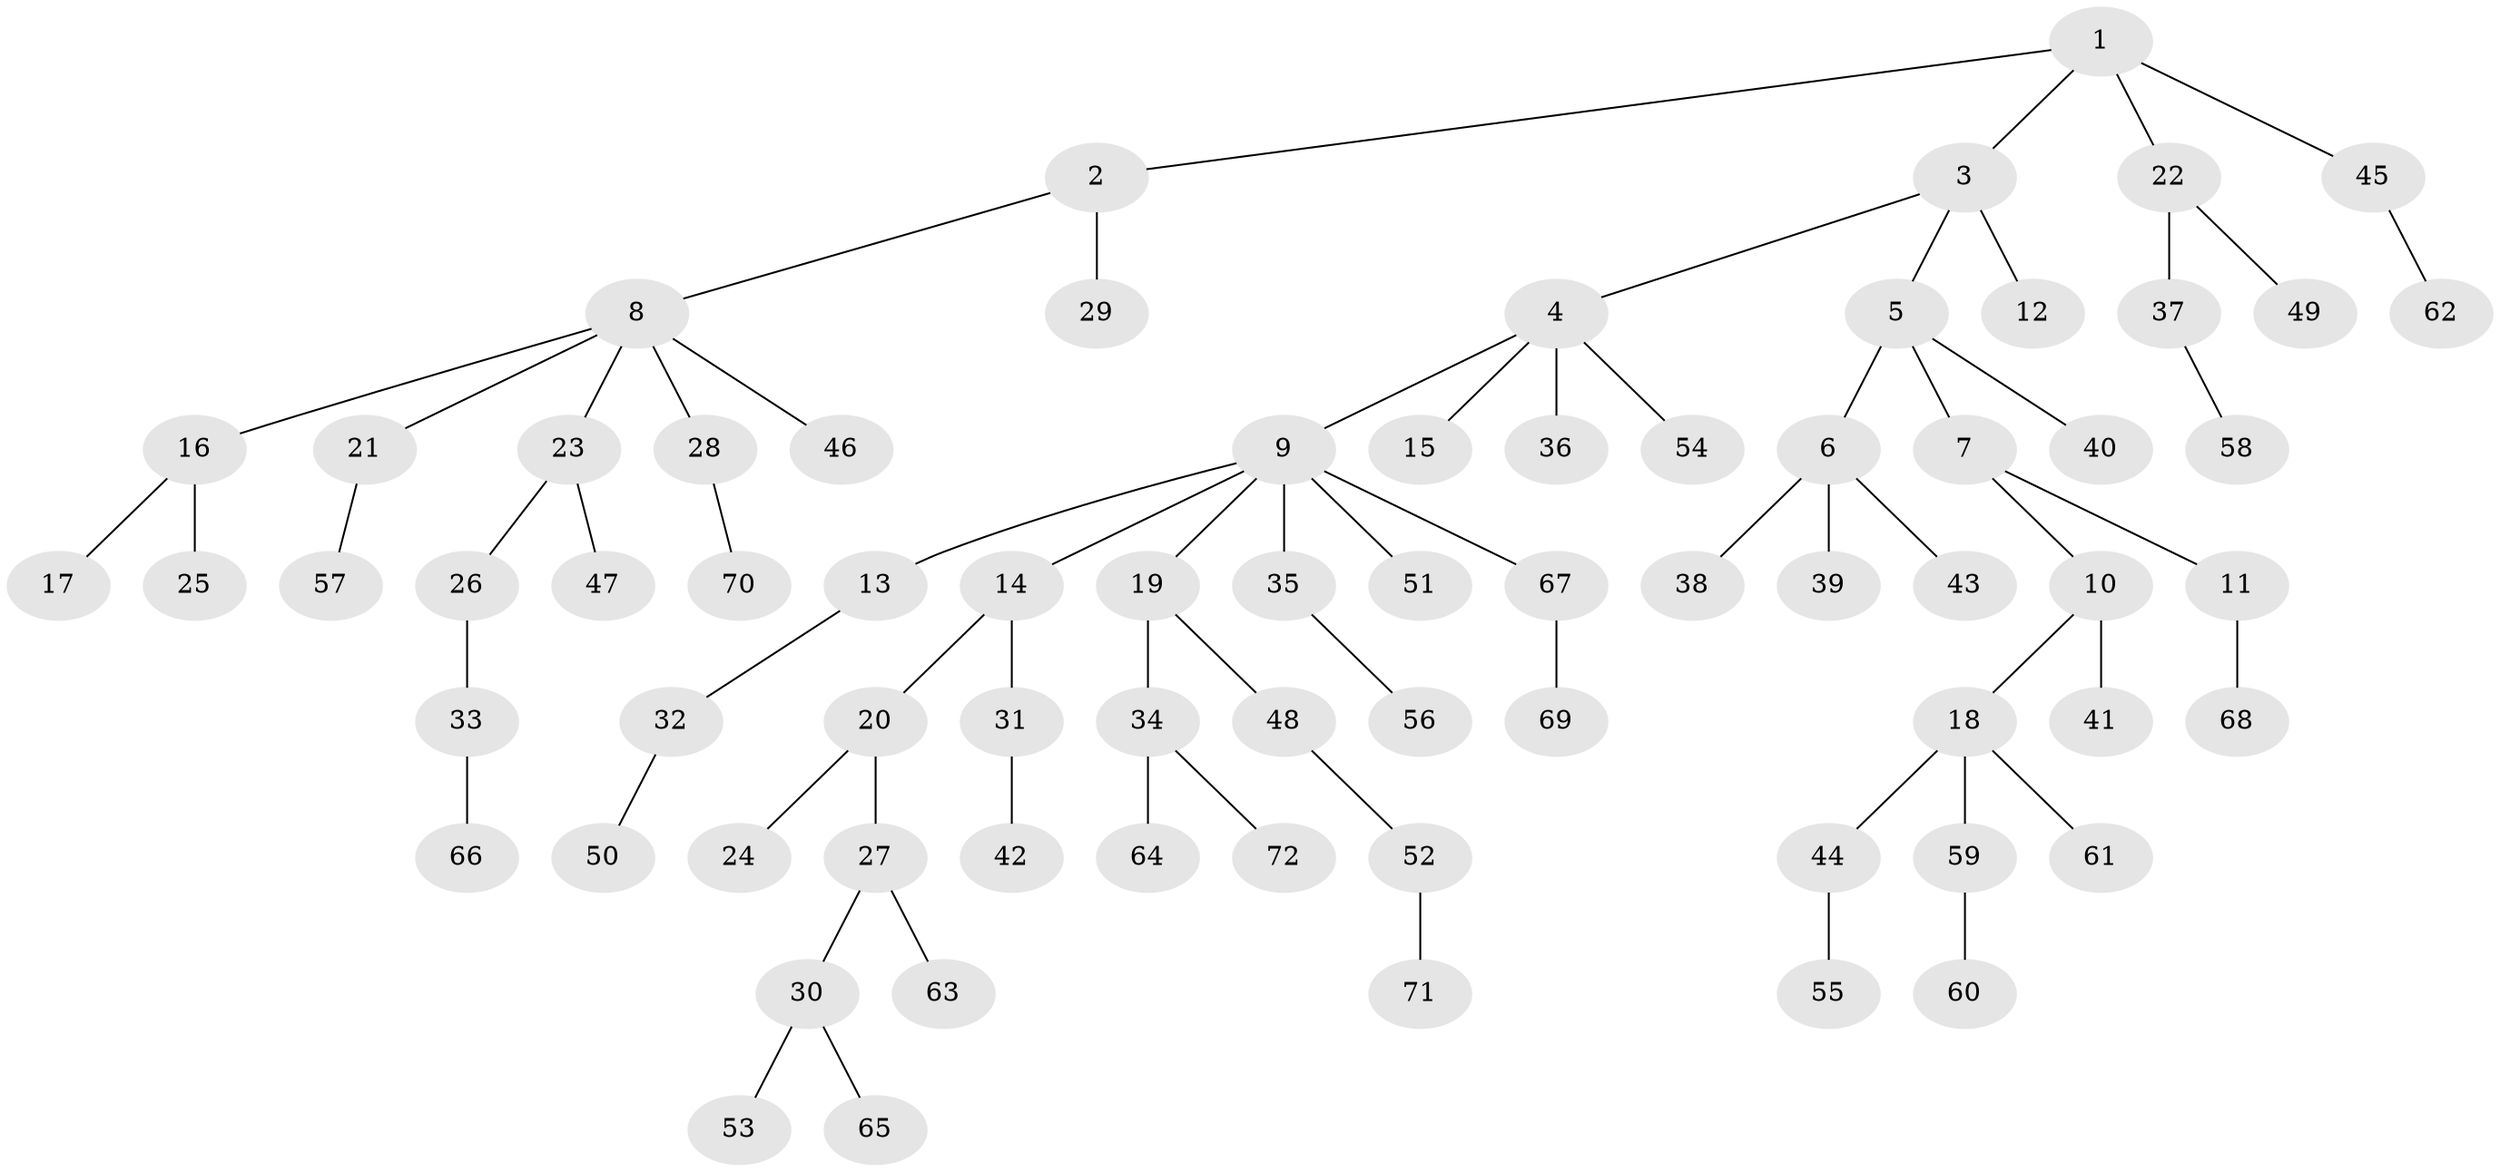 // coarse degree distribution, {6: 0.02127659574468085, 7: 0.0425531914893617, 4: 0.06382978723404255, 3: 0.1276595744680851, 2: 0.14893617021276595, 1: 0.5957446808510638}
// Generated by graph-tools (version 1.1) at 2025/52/02/27/25 19:52:12]
// undirected, 72 vertices, 71 edges
graph export_dot {
graph [start="1"]
  node [color=gray90,style=filled];
  1;
  2;
  3;
  4;
  5;
  6;
  7;
  8;
  9;
  10;
  11;
  12;
  13;
  14;
  15;
  16;
  17;
  18;
  19;
  20;
  21;
  22;
  23;
  24;
  25;
  26;
  27;
  28;
  29;
  30;
  31;
  32;
  33;
  34;
  35;
  36;
  37;
  38;
  39;
  40;
  41;
  42;
  43;
  44;
  45;
  46;
  47;
  48;
  49;
  50;
  51;
  52;
  53;
  54;
  55;
  56;
  57;
  58;
  59;
  60;
  61;
  62;
  63;
  64;
  65;
  66;
  67;
  68;
  69;
  70;
  71;
  72;
  1 -- 2;
  1 -- 3;
  1 -- 22;
  1 -- 45;
  2 -- 8;
  2 -- 29;
  3 -- 4;
  3 -- 5;
  3 -- 12;
  4 -- 9;
  4 -- 15;
  4 -- 36;
  4 -- 54;
  5 -- 6;
  5 -- 7;
  5 -- 40;
  6 -- 38;
  6 -- 39;
  6 -- 43;
  7 -- 10;
  7 -- 11;
  8 -- 16;
  8 -- 21;
  8 -- 23;
  8 -- 28;
  8 -- 46;
  9 -- 13;
  9 -- 14;
  9 -- 19;
  9 -- 35;
  9 -- 51;
  9 -- 67;
  10 -- 18;
  10 -- 41;
  11 -- 68;
  13 -- 32;
  14 -- 20;
  14 -- 31;
  16 -- 17;
  16 -- 25;
  18 -- 44;
  18 -- 59;
  18 -- 61;
  19 -- 34;
  19 -- 48;
  20 -- 24;
  20 -- 27;
  21 -- 57;
  22 -- 37;
  22 -- 49;
  23 -- 26;
  23 -- 47;
  26 -- 33;
  27 -- 30;
  27 -- 63;
  28 -- 70;
  30 -- 53;
  30 -- 65;
  31 -- 42;
  32 -- 50;
  33 -- 66;
  34 -- 64;
  34 -- 72;
  35 -- 56;
  37 -- 58;
  44 -- 55;
  45 -- 62;
  48 -- 52;
  52 -- 71;
  59 -- 60;
  67 -- 69;
}
